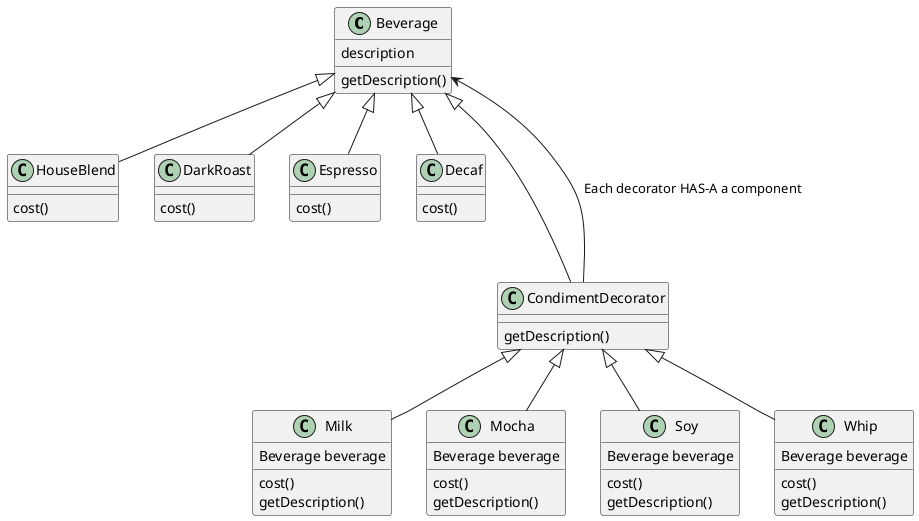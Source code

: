 @startuml

class Beverage {
  description
  getDescription()
}

class HouseBlend extends Beverage{
  cost()
}

class DarkRoast extends Beverage{
  cost()
}

class Espresso extends Beverage{
  cost()
}

class Decaf extends Beverage{
  cost()
}

class CondimentDecorator extends Beverage {
  getDescription()
}

class Milk extends CondimentDecorator {
  Beverage beverage
  cost()
  getDescription()
}

class Mocha extends CondimentDecorator {
  Beverage beverage
  cost()
  getDescription()
}

class Soy extends CondimentDecorator {
  Beverage beverage
  cost()
  getDescription()
}

class Whip extends CondimentDecorator {
  Beverage beverage
  cost()
  getDescription()
}

CondimentDecorator ---> Beverage: Each decorator HAS-A a component
@enduml